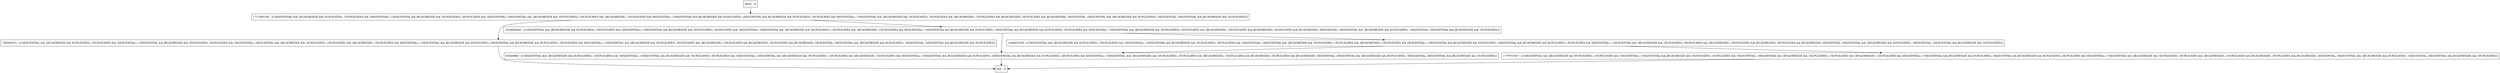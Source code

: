 digraph checkForNullDbt {
node [shape=record];
entry [label="entry - []"];
exit [label="exit - []"];
63540968 [label="63540968 - [(!SEQUENTIAL && !JECACHESIZE && DUPLICATES), (!DUPLICATES && !SEQUENTIAL), (!SEQUENTIAL && JECACHESIZE && !DUPLICATES), (DUPLICATES && !SEQUENTIAL), (SEQUENTIAL && !JECACHESIZE && !DUPLICATES), (!DUPLICATES && !JECACHESIZE), (!DUPLICATES && SEQUENTIAL), (!SEQUENTIAL && JECACHESIZE && DUPLICATES), (SEQUENTIAL && JECACHESIZE && DUPLICATES), (DUPLICATES && SEQUENTIAL), (!SEQUENTIAL && !JECACHESIZE && !DUPLICATES), (DUPLICATES && !JECACHESIZE), (!DUPLICATES && JECACHESIZE), (DUPLICATES && JECACHESIZE), SEQUENTIAL, (SEQUENTIAL && !JECACHESIZE && DUPLICATES), !SEQUENTIAL, (SEQUENTIAL && JECACHESIZE && !DUPLICATES)]"];
746563015 [label="746563015 - [(!SEQUENTIAL && !JECACHESIZE && DUPLICATES), (!DUPLICATES && !SEQUENTIAL), (!SEQUENTIAL && JECACHESIZE && !DUPLICATES), (DUPLICATES && !SEQUENTIAL), (SEQUENTIAL && !JECACHESIZE && !DUPLICATES), (!DUPLICATES && !JECACHESIZE), (!DUPLICATES && SEQUENTIAL), (!SEQUENTIAL && JECACHESIZE && DUPLICATES), (SEQUENTIAL && JECACHESIZE && DUPLICATES), (DUPLICATES && SEQUENTIAL), (!SEQUENTIAL && !JECACHESIZE && !DUPLICATES), (DUPLICATES && !JECACHESIZE), (!DUPLICATES && JECACHESIZE), (DUPLICATES && JECACHESIZE), SEQUENTIAL, (SEQUENTIAL && !JECACHESIZE && DUPLICATES), !SEQUENTIAL, (SEQUENTIAL && JECACHESIZE && !DUPLICATES)]"];
1266625339 [label="1266625339 - [(!SEQUENTIAL && !JECACHESIZE && DUPLICATES), (!DUPLICATES && !SEQUENTIAL), (!SEQUENTIAL && JECACHESIZE && !DUPLICATES), (DUPLICATES && !SEQUENTIAL), (SEQUENTIAL && !JECACHESIZE && !DUPLICATES), (!DUPLICATES && !JECACHESIZE), (!DUPLICATES && SEQUENTIAL), (!SEQUENTIAL && JECACHESIZE && DUPLICATES), (SEQUENTIAL && JECACHESIZE && DUPLICATES), (DUPLICATES && SEQUENTIAL), (!SEQUENTIAL && !JECACHESIZE && !DUPLICATES), (DUPLICATES && !JECACHESIZE), (!DUPLICATES && JECACHESIZE), (DUPLICATES && JECACHESIZE), SEQUENTIAL, (SEQUENTIAL && !JECACHESIZE && DUPLICATES), !SEQUENTIAL, (SEQUENTIAL && JECACHESIZE && !DUPLICATES)]"];
1779747917 [label="1779747917 - [(!SEQUENTIAL && !JECACHESIZE && DUPLICATES), (!DUPLICATES && !SEQUENTIAL), (!SEQUENTIAL && JECACHESIZE && !DUPLICATES), (DUPLICATES && !SEQUENTIAL), (SEQUENTIAL && !JECACHESIZE && !DUPLICATES), (!DUPLICATES && !JECACHESIZE), (!DUPLICATES && SEQUENTIAL), (!SEQUENTIAL && JECACHESIZE && DUPLICATES), (SEQUENTIAL && JECACHESIZE && DUPLICATES), (DUPLICATES && SEQUENTIAL), (!SEQUENTIAL && !JECACHESIZE && !DUPLICATES), (DUPLICATES && !JECACHESIZE), (!DUPLICATES && JECACHESIZE), (DUPLICATES && JECACHESIZE), SEQUENTIAL, (SEQUENTIAL && !JECACHESIZE && DUPLICATES), !SEQUENTIAL, (SEQUENTIAL && JECACHESIZE && !DUPLICATES)]"];
1717945185 [label="1717945185 - [(!SEQUENTIAL && !JECACHESIZE && DUPLICATES), (!DUPLICATES && !SEQUENTIAL), (!SEQUENTIAL && JECACHESIZE && !DUPLICATES), (DUPLICATES && !SEQUENTIAL), (SEQUENTIAL && !JECACHESIZE && !DUPLICATES), (!DUPLICATES && !JECACHESIZE), (!DUPLICATES && SEQUENTIAL), (!SEQUENTIAL && JECACHESIZE && DUPLICATES), (SEQUENTIAL && JECACHESIZE && DUPLICATES), (DUPLICATES && SEQUENTIAL), (!SEQUENTIAL && !JECACHESIZE && !DUPLICATES), (DUPLICATES && !JECACHESIZE), (!DUPLICATES && JECACHESIZE), (DUPLICATES && JECACHESIZE), SEQUENTIAL, (SEQUENTIAL && !JECACHESIZE && DUPLICATES), !SEQUENTIAL, (SEQUENTIAL && JECACHESIZE && !DUPLICATES)]"];
1529826493 [label="1529826493 - [(!SEQUENTIAL && !JECACHESIZE && DUPLICATES), (!DUPLICATES && !SEQUENTIAL), (!SEQUENTIAL && JECACHESIZE && !DUPLICATES), (DUPLICATES && !SEQUENTIAL), (SEQUENTIAL && !JECACHESIZE && !DUPLICATES), (!DUPLICATES && !JECACHESIZE), (!DUPLICATES && SEQUENTIAL), (!SEQUENTIAL && JECACHESIZE && DUPLICATES), (SEQUENTIAL && JECACHESIZE && DUPLICATES), (DUPLICATES && SEQUENTIAL), (!SEQUENTIAL && !JECACHESIZE && !DUPLICATES), (DUPLICATES && !JECACHESIZE), (!DUPLICATES && JECACHESIZE), (DUPLICATES && JECACHESIZE), SEQUENTIAL, (SEQUENTIAL && !JECACHESIZE && DUPLICATES), !SEQUENTIAL, (SEQUENTIAL && JECACHESIZE && !DUPLICATES)]"];
entry;
exit;
entry -> 1717945185;
63540968 -> exit;
746563015 -> exit;
1266625339 -> 63540968;
1266625339 -> 1779747917;
1779747917 -> exit;
1717945185 -> 746563015;
1717945185 -> 1529826493;
1529826493 -> 63540968;
1529826493 -> 1266625339;
}
